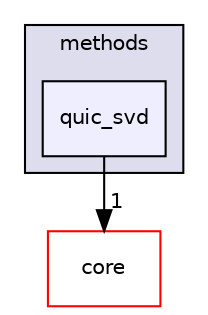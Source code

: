 digraph "src/mlpack/methods/quic_svd" {
  compound=true
  node [ fontsize="10", fontname="Helvetica"];
  edge [ labelfontsize="10", labelfontname="Helvetica"];
  subgraph clusterdir_2217eda3f3f128182276a15ca80cc98e {
    graph [ bgcolor="#ddddee", pencolor="black", label="methods" fontname="Helvetica", fontsize="10", URL="dir_2217eda3f3f128182276a15ca80cc98e.html"]
  dir_5e4ecf283a05df657c038d837ed689e0 [shape=box, label="quic_svd", style="filled", fillcolor="#eeeeff", pencolor="black", URL="dir_5e4ecf283a05df657c038d837ed689e0.html"];
  }
  dir_4fe3ec57c84c6ad35450b5bbf87898f0 [shape=box label="core" fillcolor="white" style="filled" color="red" URL="dir_4fe3ec57c84c6ad35450b5bbf87898f0.html"];
  dir_5e4ecf283a05df657c038d837ed689e0->dir_4fe3ec57c84c6ad35450b5bbf87898f0 [headlabel="1", labeldistance=1.5 headhref="dir_000051_000004.html"];
}
